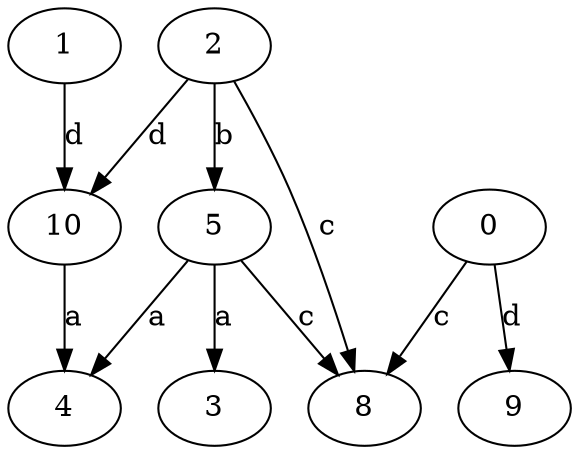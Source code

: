 strict digraph  {
2;
0;
3;
4;
5;
8;
9;
1;
10;
2 -> 5  [label=b];
2 -> 8  [label=c];
2 -> 10  [label=d];
0 -> 8  [label=c];
0 -> 9  [label=d];
5 -> 3  [label=a];
5 -> 4  [label=a];
5 -> 8  [label=c];
1 -> 10  [label=d];
10 -> 4  [label=a];
}
